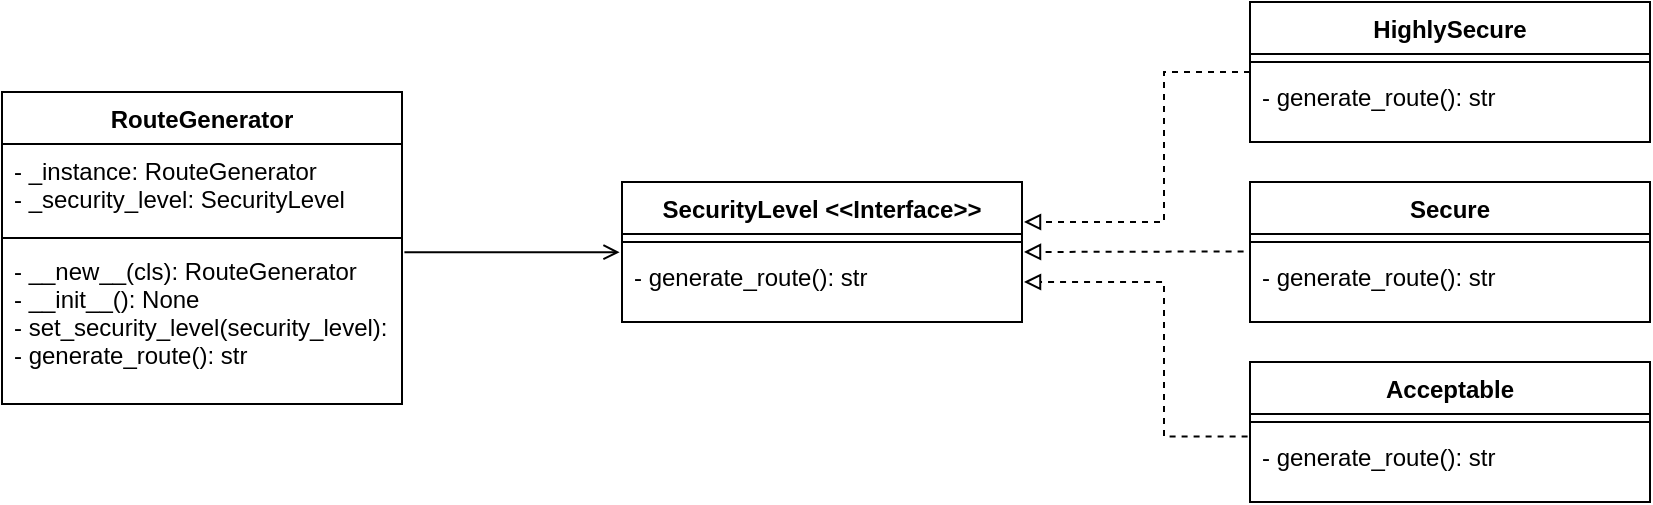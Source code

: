 <mxfile version="21.1.5" type="device">
  <diagram id="C5RBs43oDa-KdzZeNtuy" name="Page-1">
    <mxGraphModel dx="2607" dy="1375" grid="1" gridSize="10" guides="1" tooltips="1" connect="1" arrows="1" fold="1" page="1" pageScale="1" pageWidth="583" pageHeight="827" math="0" shadow="0">
      <root>
        <mxCell id="WIyWlLk6GJQsqaUBKTNV-0" />
        <mxCell id="WIyWlLk6GJQsqaUBKTNV-1" parent="WIyWlLk6GJQsqaUBKTNV-0" />
        <mxCell id="zkfFHV4jXpPFQw0GAbJ--6" value="HighlySecure     " style="swimlane;fontStyle=1;align=center;verticalAlign=top;childLayout=stackLayout;horizontal=1;startSize=26;horizontalStack=0;resizeParent=1;resizeLast=0;collapsible=1;marginBottom=0;rounded=0;shadow=0;strokeWidth=1;" parent="WIyWlLk6GJQsqaUBKTNV-1" vertex="1">
          <mxGeometry x="763" y="250" width="200" height="70" as="geometry">
            <mxRectangle x="130" y="380" width="160" height="26" as="alternateBounds" />
          </mxGeometry>
        </mxCell>
        <mxCell id="zkfFHV4jXpPFQw0GAbJ--9" value="" style="line;html=1;strokeWidth=1;align=left;verticalAlign=middle;spacingTop=-1;spacingLeft=3;spacingRight=3;rotatable=0;labelPosition=right;points=[];portConstraint=eastwest;" parent="zkfFHV4jXpPFQw0GAbJ--6" vertex="1">
          <mxGeometry y="26" width="200" height="8" as="geometry" />
        </mxCell>
        <mxCell id="_t2XI5qffijd-H2LTT-0-23" value="- generate_route(): str" style="text;align=left;verticalAlign=top;spacingLeft=4;spacingRight=4;overflow=hidden;rotatable=0;points=[[0,0.5],[1,0.5]];portConstraint=eastwest;" vertex="1" parent="zkfFHV4jXpPFQw0GAbJ--6">
          <mxGeometry y="34" width="200" height="26" as="geometry" />
        </mxCell>
        <mxCell id="zkfFHV4jXpPFQw0GAbJ--12" value="" style="endArrow=block;endSize=6;endFill=0;shadow=0;strokeWidth=1;rounded=0;edgeStyle=elbowEdgeStyle;exitX=0;exitY=0.5;exitDx=0;exitDy=0;dashed=1;" parent="WIyWlLk6GJQsqaUBKTNV-1" source="zkfFHV4jXpPFQw0GAbJ--6" edge="1">
          <mxGeometry width="160" relative="1" as="geometry">
            <mxPoint x="744.12" y="225.432" as="sourcePoint" />
            <mxPoint x="650" y="360" as="targetPoint" />
            <Array as="points">
              <mxPoint x="720" y="320" />
            </Array>
          </mxGeometry>
        </mxCell>
        <mxCell id="_t2XI5qffijd-H2LTT-0-0" value="Acceptable" style="swimlane;fontStyle=1;align=center;verticalAlign=top;childLayout=stackLayout;horizontal=1;startSize=26;horizontalStack=0;resizeParent=1;resizeLast=0;collapsible=1;marginBottom=0;rounded=0;shadow=0;strokeWidth=1;" vertex="1" parent="WIyWlLk6GJQsqaUBKTNV-1">
          <mxGeometry x="763" y="430" width="200" height="70" as="geometry">
            <mxRectangle x="510" y="360" width="160" height="26" as="alternateBounds" />
          </mxGeometry>
        </mxCell>
        <mxCell id="_t2XI5qffijd-H2LTT-0-3" value="" style="line;html=1;strokeWidth=1;align=left;verticalAlign=middle;spacingTop=-1;spacingLeft=3;spacingRight=3;rotatable=0;labelPosition=right;points=[];portConstraint=eastwest;" vertex="1" parent="_t2XI5qffijd-H2LTT-0-0">
          <mxGeometry y="26" width="200" height="8" as="geometry" />
        </mxCell>
        <mxCell id="_t2XI5qffijd-H2LTT-0-25" value="- generate_route(): str" style="text;align=left;verticalAlign=top;spacingLeft=4;spacingRight=4;overflow=hidden;rotatable=0;points=[[0,0.5],[1,0.5]];portConstraint=eastwest;" vertex="1" parent="_t2XI5qffijd-H2LTT-0-0">
          <mxGeometry y="34" width="200" height="26" as="geometry" />
        </mxCell>
        <mxCell id="_t2XI5qffijd-H2LTT-0-6" value="Secure        " style="swimlane;fontStyle=1;align=center;verticalAlign=top;childLayout=stackLayout;horizontal=1;startSize=26;horizontalStack=0;resizeParent=1;resizeLast=0;collapsible=1;marginBottom=0;rounded=0;shadow=0;strokeWidth=1;" vertex="1" parent="WIyWlLk6GJQsqaUBKTNV-1">
          <mxGeometry x="763" y="340" width="200" height="70" as="geometry">
            <mxRectangle x="130" y="380" width="160" height="26" as="alternateBounds" />
          </mxGeometry>
        </mxCell>
        <mxCell id="_t2XI5qffijd-H2LTT-0-9" value="" style="line;html=1;strokeWidth=1;align=left;verticalAlign=middle;spacingTop=-1;spacingLeft=3;spacingRight=3;rotatable=0;labelPosition=right;points=[];portConstraint=eastwest;" vertex="1" parent="_t2XI5qffijd-H2LTT-0-6">
          <mxGeometry y="26" width="200" height="8" as="geometry" />
        </mxCell>
        <mxCell id="_t2XI5qffijd-H2LTT-0-24" value="- generate_route(): str" style="text;align=left;verticalAlign=top;spacingLeft=4;spacingRight=4;overflow=hidden;rotatable=0;points=[[0,0.5],[1,0.5]];portConstraint=eastwest;" vertex="1" parent="_t2XI5qffijd-H2LTT-0-6">
          <mxGeometry y="34" width="200" height="26" as="geometry" />
        </mxCell>
        <mxCell id="_t2XI5qffijd-H2LTT-0-27" value="" style="endArrow=block;endSize=6;endFill=0;shadow=0;strokeWidth=1;rounded=0;edgeStyle=elbowEdgeStyle;exitX=-0.006;exitY=0.124;exitDx=0;exitDy=0;dashed=1;exitPerimeter=0;" edge="1" parent="WIyWlLk6GJQsqaUBKTNV-1" source="_t2XI5qffijd-H2LTT-0-25">
          <mxGeometry width="160" relative="1" as="geometry">
            <mxPoint x="773" y="295" as="sourcePoint" />
            <mxPoint x="650" y="390" as="targetPoint" />
            <Array as="points">
              <mxPoint x="720" y="420" />
            </Array>
          </mxGeometry>
        </mxCell>
        <mxCell id="_t2XI5qffijd-H2LTT-0-28" value="" style="endArrow=block;endSize=6;endFill=0;shadow=0;strokeWidth=1;rounded=0;exitX=-0.016;exitY=-0.011;exitDx=0;exitDy=0;dashed=1;exitPerimeter=0;" edge="1" parent="WIyWlLk6GJQsqaUBKTNV-1">
          <mxGeometry width="160" relative="1" as="geometry">
            <mxPoint x="759.8" y="374.714" as="sourcePoint" />
            <mxPoint x="650" y="375" as="targetPoint" />
          </mxGeometry>
        </mxCell>
        <mxCell id="_t2XI5qffijd-H2LTT-0-32" value="SecurityLevel &lt;&lt;Interface&gt;&gt;" style="swimlane;fontStyle=1;align=center;verticalAlign=top;childLayout=stackLayout;horizontal=1;startSize=26;horizontalStack=0;resizeParent=1;resizeLast=0;collapsible=1;marginBottom=0;rounded=0;shadow=0;strokeWidth=1;" vertex="1" parent="WIyWlLk6GJQsqaUBKTNV-1">
          <mxGeometry x="449" y="340" width="200" height="70" as="geometry">
            <mxRectangle x="230" y="140" width="160" height="26" as="alternateBounds" />
          </mxGeometry>
        </mxCell>
        <mxCell id="_t2XI5qffijd-H2LTT-0-33" value="" style="line;html=1;strokeWidth=1;align=left;verticalAlign=middle;spacingTop=-1;spacingLeft=3;spacingRight=3;rotatable=0;labelPosition=right;points=[];portConstraint=eastwest;" vertex="1" parent="_t2XI5qffijd-H2LTT-0-32">
          <mxGeometry y="26" width="200" height="8" as="geometry" />
        </mxCell>
        <mxCell id="_t2XI5qffijd-H2LTT-0-34" value="- generate_route(): str" style="text;align=left;verticalAlign=top;spacingLeft=4;spacingRight=4;overflow=hidden;rotatable=0;points=[[0,0.5],[1,0.5]];portConstraint=eastwest;" vertex="1" parent="_t2XI5qffijd-H2LTT-0-32">
          <mxGeometry y="34" width="200" height="26" as="geometry" />
        </mxCell>
        <mxCell id="_t2XI5qffijd-H2LTT-0-35" value="RouteGenerator" style="swimlane;fontStyle=1;align=center;verticalAlign=top;childLayout=stackLayout;horizontal=1;startSize=26;horizontalStack=0;resizeParent=1;resizeLast=0;collapsible=1;marginBottom=0;rounded=0;shadow=0;strokeWidth=1;" vertex="1" parent="WIyWlLk6GJQsqaUBKTNV-1">
          <mxGeometry x="139" y="295" width="200" height="156" as="geometry">
            <mxRectangle x="230" y="140" width="160" height="26" as="alternateBounds" />
          </mxGeometry>
        </mxCell>
        <mxCell id="_t2XI5qffijd-H2LTT-0-43" value="- _instance: RouteGenerator&#xa;- _security_level: SecurityLevel" style="text;align=left;verticalAlign=top;spacingLeft=4;spacingRight=4;overflow=hidden;rotatable=0;points=[[0,0.5],[1,0.5]];portConstraint=eastwest;" vertex="1" parent="_t2XI5qffijd-H2LTT-0-35">
          <mxGeometry y="26" width="200" height="44" as="geometry" />
        </mxCell>
        <mxCell id="_t2XI5qffijd-H2LTT-0-36" value="" style="line;html=1;strokeWidth=1;align=left;verticalAlign=middle;spacingTop=-1;spacingLeft=3;spacingRight=3;rotatable=0;labelPosition=right;points=[];portConstraint=eastwest;" vertex="1" parent="_t2XI5qffijd-H2LTT-0-35">
          <mxGeometry y="70" width="200" height="6" as="geometry" />
        </mxCell>
        <mxCell id="_t2XI5qffijd-H2LTT-0-37" value="- __new__(cls): RouteGenerator&#xa;- __init__(): None&#xa;- set_security_level(security_level): None&#xa;- generate_route(): str" style="text;align=left;verticalAlign=top;spacingLeft=4;spacingRight=4;overflow=hidden;rotatable=0;points=[[0,0.5],[1,0.5]];portConstraint=eastwest;" vertex="1" parent="_t2XI5qffijd-H2LTT-0-35">
          <mxGeometry y="76" width="200" height="80" as="geometry" />
        </mxCell>
        <mxCell id="_t2XI5qffijd-H2LTT-0-38" value="" style="endArrow=none;endSize=10;endFill=0;shadow=0;strokeWidth=1;rounded=0;exitX=-0.006;exitY=0.043;exitDx=0;exitDy=0;exitPerimeter=0;entryX=1.006;entryY=0.051;entryDx=0;entryDy=0;entryPerimeter=0;startArrow=open;startFill=0;" edge="1" parent="WIyWlLk6GJQsqaUBKTNV-1" source="_t2XI5qffijd-H2LTT-0-34" target="_t2XI5qffijd-H2LTT-0-37">
          <mxGeometry width="160" relative="1" as="geometry">
            <mxPoint x="391.61" y="374.94" as="sourcePoint" />
            <mxPoint x="300" y="375" as="targetPoint" />
          </mxGeometry>
        </mxCell>
      </root>
    </mxGraphModel>
  </diagram>
</mxfile>
